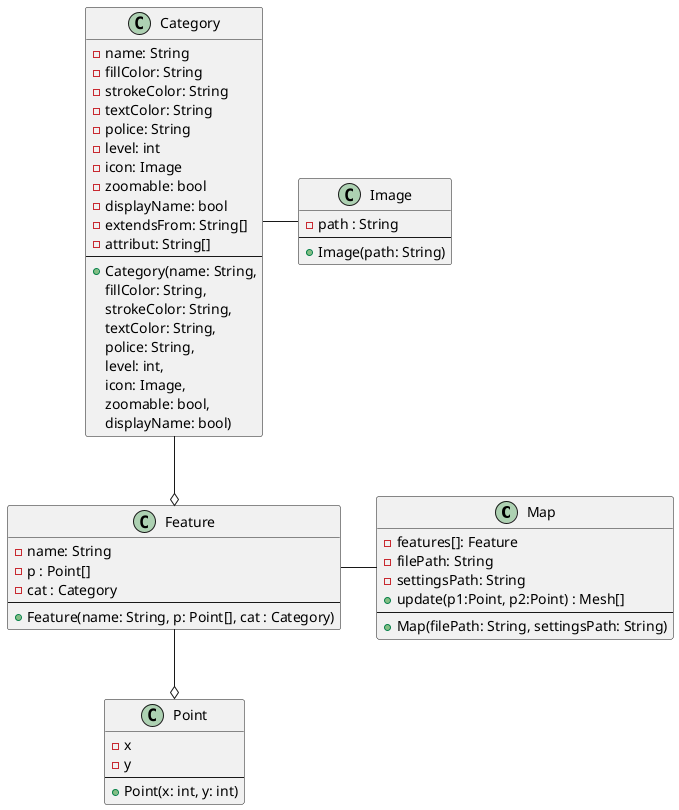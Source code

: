 @startuml diagram

class Map{
   - features[]: Feature
   - filePath: String
   - settingsPath: String
   + update(p1:Point, p2:Point) : Mesh[]
   ---
   + Map(filePath: String, settingsPath: String)
}

class Point{
   - x
   - y
   ---
   + Point(x: int, y: int)
}

class Feature{
   - name: String
   - p : Point[]
   - cat : Category
   ---
   + Feature(name: String, p: Point[], cat : Category)
}


class Category{
   - name: String
   - fillColor: String
   - strokeColor: String
   - textColor: String
   - police: String
   - level: int
   - icon: Image
   - zoomable: bool
   - displayName: bool
   - extendsFrom: String[]
   'pour le pathfinding
   - attribut: String[]
   ---
   + Category(name: String,
   fillColor: String,
   strokeColor: String,
   textColor: String,
   police: String,
   level: int,
   icon: Image,
   zoomable: bool,
   displayName: bool)
}
class Image{
   - path : String
   ---
   + Image(path: String)
}

Feature --o Point
Feature - Map
Category - Image
Category --o Feature

@enduml